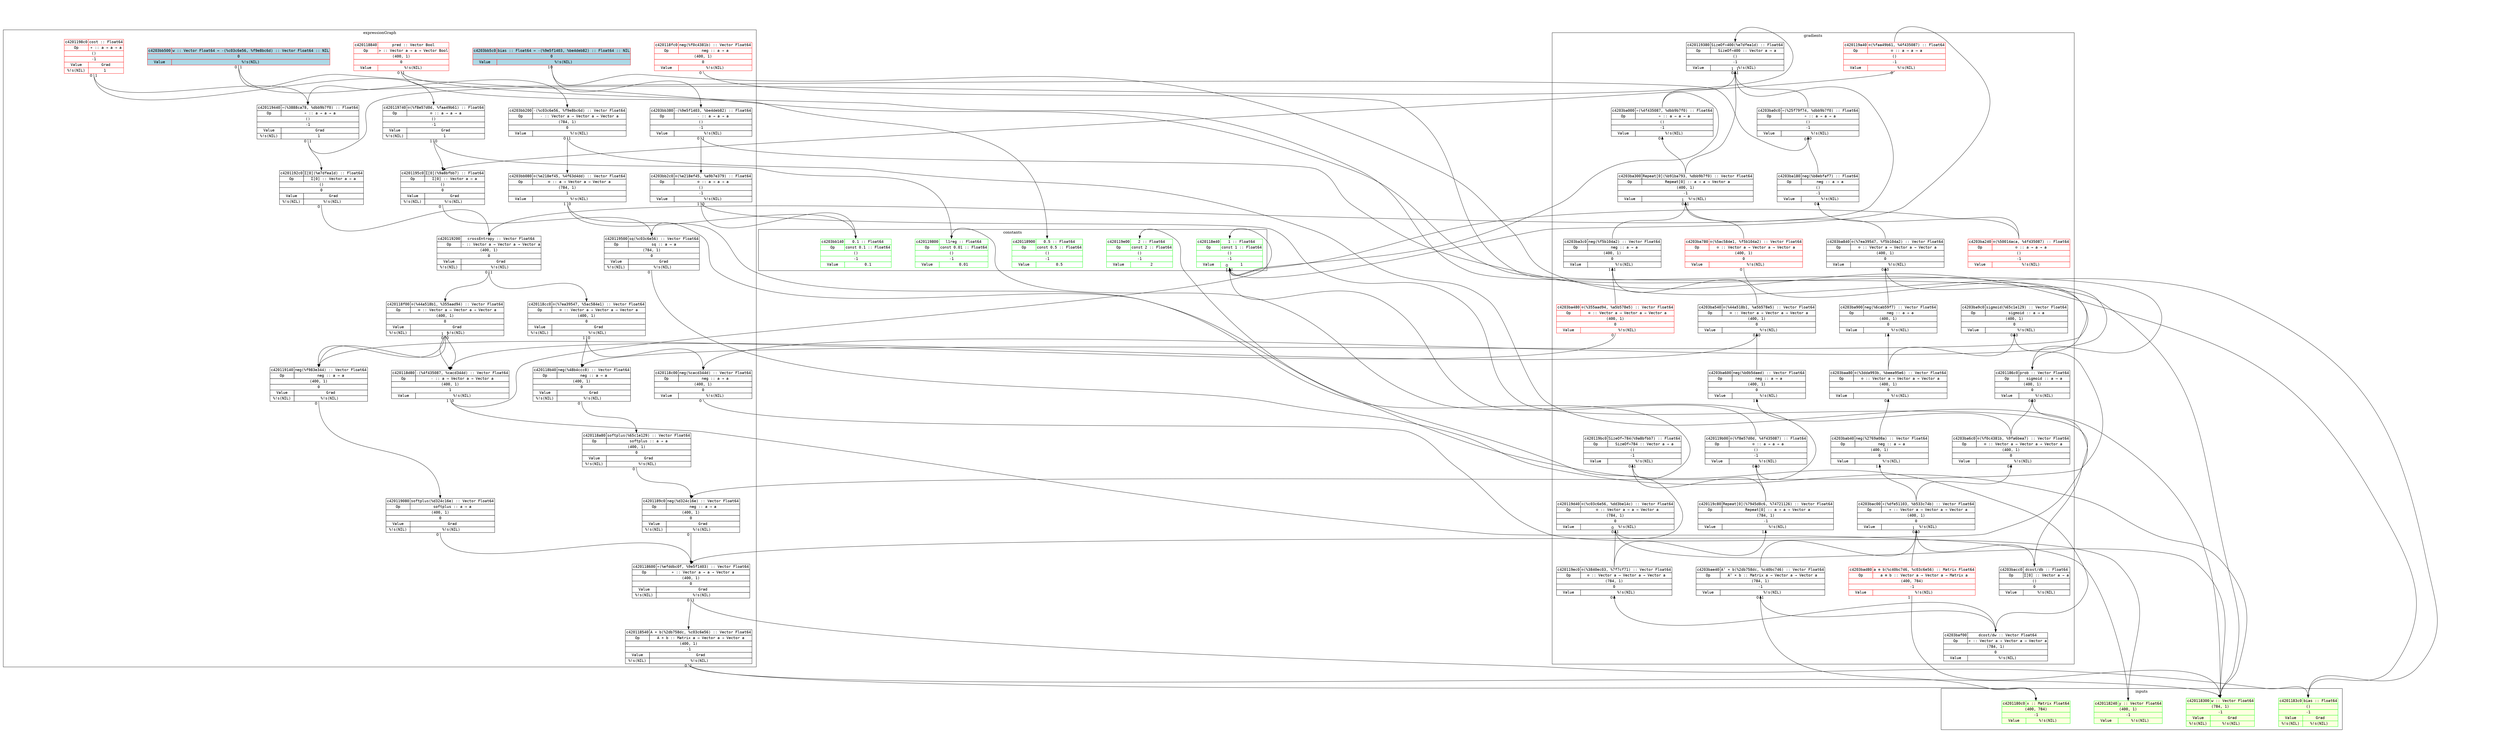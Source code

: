 digraph fullGraph {
	nodesep=1;
	rankdir=TB;
	ranksep="1.5 equally";
	Node_0xc420118540:anchor:s->Node_0xc4201180c0:anchor:n[ labelfloat=false, taillabel=" 0 " ];
	Node_0xc420118540:anchor:s->Node_0xc420118300:anchor:n[ labelfloat=false, taillabel=" 1 " ];
	Node_0xc420118600:anchor:s->Node_0xc420118540:anchor:n[ labelfloat=false, taillabel=" 0 " ];
	Node_0xc420118600:anchor:s->Node_0xc4201183c0:anchor:n[ labelfloat=false, taillabel=" 1 " ];
	Node_0xc4201186c0:anchor:s->Node_0xc420118600:anchor:n[ labelfloat=false, taillabel=" 0 " ];
	Node_0xc420118840:anchor:s->Node_0xc4201186c0:anchor:n[ labelfloat=false, taillabel=" 0 " ];
	Node_0xc420118840:anchor:s->Node_0xc420118900:anchor:n[ labelfloat=false, taillabel=" 1 " ];
	Node_0xc4201189c0:anchor:s->Node_0xc420118600:anchor:n[ labelfloat=false, taillabel=" 0 " ];
	Node_0xc420118a80:anchor:s->Node_0xc4201189c0:anchor:n[ labelfloat=false, taillabel=" 0 " ];
	Node_0xc420118b40:anchor:s->Node_0xc420118a80:anchor:n[ labelfloat=false, taillabel=" 0 " ];
	Node_0xc420118c00:anchor:s->Node_0xc420118240:anchor:n[ labelfloat=false, taillabel=" 0 " ];
	Node_0xc420118cc0:anchor:s->Node_0xc420118c00:anchor:n[ labelfloat=false, taillabel=" 0 " ];
	Node_0xc420118cc0:anchor:s->Node_0xc420118b40:anchor:n[ labelfloat=false, taillabel=" 1 " ];
	Node_0xc420118d80:anchor:s->Node_0xc420118e40:anchor:n[ labelfloat=false, taillabel=" 0 " ];
	Node_0xc420118d80:anchor:s->Node_0xc420118240:anchor:n[ labelfloat=false, taillabel=" 1 " ];
	Node_0xc420118f00:anchor:s->Node_0xc420118d80:anchor:n[ labelfloat=false, taillabel=" 0 " ];
	Node_0xc420118f00:anchor:s->Node_0xc420119140:anchor:n[ labelfloat=false, taillabel=" 1 " ];
	Node_0xc420118fc0:anchor:s->Node_0xc4201186c0:anchor:n[ labelfloat=false, taillabel=" 0 " ];
	Node_0xc420119080:anchor:s->Node_0xc420118600:anchor:n[ labelfloat=false, taillabel=" 0 " ];
	Node_0xc420119140:anchor:s->Node_0xc420119080:anchor:n[ labelfloat=false, taillabel=" 0 " ];
	Node_0xc420118f00:anchor:s->Node_0xc420118d80:anchor:n[ labelfloat=false, taillabel=" 0 " ];
	Node_0xc420118f00:anchor:s->Node_0xc420119140:anchor:n[ labelfloat=false, taillabel=" 1 " ];
	Node_0xc420119200:anchor:s->Node_0xc420118cc0:anchor:n[ labelfloat=false, taillabel=" 0 " ];
	Node_0xc420119200:anchor:s->Node_0xc420118f00:anchor:n[ labelfloat=false, taillabel=" 1 " ];
	Node_0xc4201192c0:anchor:s->Node_0xc420119200:anchor:n[ labelfloat=false, taillabel=" 0 " ];
	Node_0xc420119380:anchor:s->Node_0xc420119200:anchor:n[ labelfloat=false, taillabel=" 0 " ];
	Node_0xc420119440:anchor:s->Node_0xc4201192c0:anchor:n[ labelfloat=false, taillabel=" 0 " ];
	Node_0xc420119440:anchor:s->Node_0xc420119380:anchor:n[ labelfloat=false, taillabel=" 1 " ];
	Node_0xc420119500:anchor:s->Node_0xc420118300:anchor:n[ labelfloat=false, taillabel=" 0 " ];
	Node_0xc4201195c0:anchor:s->Node_0xc420119500:anchor:n[ labelfloat=false, taillabel=" 0 " ];
	Node_0xc420119740:anchor:s->Node_0xc420119800:anchor:n[ labelfloat=false, taillabel=" 0 " ];
	Node_0xc420119740:anchor:s->Node_0xc4201195c0:anchor:n[ labelfloat=false, taillabel=" 1 " ];
	Node_0xc4201198c0:anchor:s->Node_0xc420119440:anchor:n[ labelfloat=false, taillabel=" 0 " ];
	Node_0xc4201198c0:anchor:s->Node_0xc420119740:anchor:n[ labelfloat=false, taillabel=" 1 " ];
	Node_0xc420119a40:anchor:s->Node_0xc4201195c0:anchor:n[ labelfloat=false, taillabel=" 0 " ];
	Node_0xc420118e40:anchor:s->Node_0xc420119a40:anchor:n[ dir=back, labelfloat=false, taillabel=" 1 " ];
	Node_0xc420119b00:anchor:s->Node_0xc420119800:anchor:n[ labelfloat=false, taillabel=" 0 " ];
	Node_0xc420118e40:anchor:s->Node_0xc420119b00:anchor:n[ dir=back, labelfloat=false, taillabel=" 1 " ];
	Node_0xc420119bc0:anchor:s->Node_0xc420119500:anchor:n[ labelfloat=false, taillabel=" 0 " ];
	Node_0xc420119b00:anchor:s->Node_0xc420119c80:anchor:n[ dir=back, labelfloat=false, taillabel=" 0 " ];
	Node_0xc420119bc0:anchor:s->Node_0xc420119c80:anchor:n[ dir=back, labelfloat=false, taillabel=" 1 " ];
	Node_0xc420119d40:anchor:s->Node_0xc420118300:anchor:n[ labelfloat=false, taillabel=" 0 " ];
	Node_0xc420119d40:anchor:s->Node_0xc420119e00:anchor:n[ labelfloat=false, taillabel=" 1 " ];
	Node_0xc420119d40:anchor:s->Node_0xc420119ec0:anchor:n[ dir=back, labelfloat=false, taillabel=" 0 " ];
	Node_0xc420119c80:anchor:s->Node_0xc420119ec0:anchor:n[ dir=back, labelfloat=false, taillabel=" 1 " ];
	Node_0xc420118e40:anchor:s->Node_0xc4203ba000:anchor:n[ dir=back, labelfloat=false, taillabel=" 0 " ];
	Node_0xc420119380:anchor:s->Node_0xc4203ba000:anchor:n[ dir=back, labelfloat=false, taillabel=" 1 " ];
	Node_0xc4203ba0c0:anchor:s->Node_0xc420119440:anchor:n[ labelfloat=false, taillabel=" 0 " ];
	Node_0xc420119380:anchor:s->Node_0xc4203ba0c0:anchor:n[ dir=back, labelfloat=false, taillabel=" 1 " ];
	Node_0xc4203ba0c0:anchor:s->Node_0xc4203ba180:anchor:n[ dir=back, labelfloat=false, taillabel=" 0 " ];
	Node_0xc4203ba180:anchor:s->Node_0xc4203ba240:anchor:n[ dir=back, labelfloat=false, taillabel=" 0 " ];
	Node_0xc420118e40:anchor:s->Node_0xc4203ba240:anchor:n[ dir=back, labelfloat=false, taillabel=" 1 " ];
	Node_0xc4203ba000:anchor:s->Node_0xc4203ba300:anchor:n[ dir=back, labelfloat=false, taillabel=" 0 " ];
	Node_0xc420119380:anchor:s->Node_0xc4203ba300:anchor:n[ dir=back, labelfloat=false, taillabel=" 1 " ];
	Node_0xc4203ba300:anchor:s->Node_0xc4203ba3c0:anchor:n[ dir=back, labelfloat=false, taillabel=" 0 " ];
	Node_0xc4203ba480:anchor:s->Node_0xc420119140:anchor:n[ labelfloat=false, taillabel=" 0 " ];
	Node_0xc4203ba3c0:anchor:s->Node_0xc4203ba480:anchor:n[ dir=back, labelfloat=false, taillabel=" 1 " ];
	Node_0xc4203ba540:anchor:s->Node_0xc420118d80:anchor:n[ labelfloat=false, taillabel=" 0 " ];
	Node_0xc4203ba3c0:anchor:s->Node_0xc4203ba540:anchor:n[ dir=back, labelfloat=false, taillabel=" 1 " ];
	Node_0xc4203ba540:anchor:s->Node_0xc4203ba600:anchor:n[ dir=back, labelfloat=false, taillabel=" 0 " ];
	Node_0xc4201186c0:anchor:s->Node_0xc4203ba6c0:anchor:n[ dir=back, labelfloat=false, taillabel=" 0 " ];
	Node_0xc4203ba600:anchor:s->Node_0xc4203ba6c0:anchor:n[ dir=back, labelfloat=false, taillabel=" 1 " ];
	Node_0xc4203ba780:anchor:s->Node_0xc420118b40:anchor:n[ labelfloat=false, taillabel=" 0 " ];
	Node_0xc4203ba300:anchor:s->Node_0xc4203ba780:anchor:n[ dir=back, labelfloat=false, taillabel=" 1 " ];
	Node_0xc4203ba840:anchor:s->Node_0xc420118c00:anchor:n[ labelfloat=false, taillabel=" 0 " ];
	Node_0xc4203ba300:anchor:s->Node_0xc4203ba840:anchor:n[ dir=back, labelfloat=false, taillabel=" 1 " ];
	Node_0xc4203ba840:anchor:s->Node_0xc4203ba900:anchor:n[ dir=back, labelfloat=false, taillabel=" 0 " ];
	Node_0xc4203ba9c0:anchor:s->Node_0xc4201189c0:anchor:n[ labelfloat=false, taillabel=" 0 " ];
	Node_0xc4203ba9c0:anchor:s->Node_0xc4203baa80:anchor:n[ dir=back, labelfloat=false, taillabel=" 0 " ];
	Node_0xc4203ba900:anchor:s->Node_0xc4203baa80:anchor:n[ dir=back, labelfloat=false, taillabel=" 1 " ];
	Node_0xc4203baa80:anchor:s->Node_0xc4203bab40:anchor:n[ dir=back, labelfloat=false, taillabel=" 0 " ];
	Node_0xc4203ba6c0:anchor:s->Node_0xc4203bac00:anchor:n[ dir=back, labelfloat=false, taillabel=" 0 " ];
	Node_0xc4203bab40:anchor:s->Node_0xc4203bac00:anchor:n[ dir=back, labelfloat=false, taillabel=" 1 " ];
	Node_0xc4203bac00:anchor:s->Node_0xc4203bacc0:anchor:n[ dir=back, labelfloat=false, taillabel=" 0 " ];
	Node_0xc4203bac00:anchor:s->Node_0xc4203bad80:anchor:n[ dir=back, labelfloat=false, taillabel=" 0 " ];
	Node_0xc4203bad80:anchor:s->Node_0xc420118300:anchor:n[ labelfloat=false, taillabel=" 1 " ];
	Node_0xc4203bae40:anchor:s->Node_0xc4201180c0:anchor:n[ labelfloat=false, taillabel=" 0 " ];
	Node_0xc4203bac00:anchor:s->Node_0xc4203bae40:anchor:n[ dir=back, labelfloat=false, taillabel=" 1 " ];
	Node_0xc420119ec0:anchor:s->Node_0xc4203baf00:anchor:n[ dir=back, labelfloat=false, taillabel=" 0 " ];
	Node_0xc4203bae40:anchor:s->Node_0xc4203baf00:anchor:n[ dir=back, labelfloat=false, taillabel=" 1 " ];
	Node_0xc4203bb080:anchor:s->Node_0xc4203bb140:anchor:n[ labelfloat=false, taillabel=" 0 " ];
	Node_0xc4203bb080:anchor:s->Node_0xc4203baf00:anchor:n[ labelfloat=false, taillabel=" 1 " ];
	Node_0xc4203bb200:anchor:s->Node_0xc420118300:anchor:n[ labelfloat=false, taillabel=" 0 " ];
	Node_0xc4203bb200:anchor:s->Node_0xc4203bb080:anchor:n[ labelfloat=false, taillabel=" 1 " ];
	Node_0xc4203bb2c0:anchor:s->Node_0xc4203bb140:anchor:n[ labelfloat=false, taillabel=" 0 " ];
	Node_0xc4203bb2c0:anchor:s->Node_0xc4203bacc0:anchor:n[ labelfloat=false, taillabel=" 1 " ];
	Node_0xc4203bb380:anchor:s->Node_0xc4201183c0:anchor:n[ labelfloat=false, taillabel=" 0 " ];
	Node_0xc4203bb380:anchor:s->Node_0xc4203bb2c0:anchor:n[ labelfloat=false, taillabel=" 1 " ];
	Node_0xc4203bb500:anchor:s->Node_0xc420118300:anchor:n[ labelfloat=false, taillabel=" 0 " ];
	Node_0xc4203bb500:anchor:s->Node_0xc4203bb200:anchor:n[ labelfloat=false, taillabel=" 1 " ];
	Node_0xc4203bb5c0:anchor:s->Node_0xc4201183c0:anchor:n[ labelfloat=false, taillabel=" 0 " ];
	Node_0xc4203bb5c0:anchor:s->Node_0xc4203bb380:anchor:n[ labelfloat=false, taillabel=" 1 " ];
	outsideRoot->insideInputs[ constraint=false, style=invis, weight=999 ];
	outsideConsts->insideConsts[ constraint=false, style=invis, weight=999 ];
	outsideRoot->outsideConsts[ constraint=false, style=invis, weight=999 ];
	insideInputs->insideConsts[ constraint=false, style=invis, weight=999 ];
	outsideExprG->insideExprG[ constraint=false, style=invis, weight=999 ];
	outsideConsts->outsideExprG[ constraint=false, style=invis, weight=999 ];
	insideConsts->insideExprG[ constraint=false, style=invis, weight=999 ];
	outside_gradients->inside_gradients[ constraint=false, style=invis, weight=999 ];
	outsideExprG->outside_gradients[ constraint=false, style=invis, weight=999 ];
	insideExprG->inside_gradients[ constraint=false, style=invis, weight=999 ];
	subgraph cluster_constants {
	label=constants;
	Node_0xc420118900 [ fontname=monospace, label=<
<TABLE BORDER="0" CELLBORDER="1" CELLSPACING="0" PORT="anchor"  COLOR="#00FF00;">

<TR><TD>c420118900</TD><TD>0.5 :: Float64</TD></TR>
<TR><TD>Op</TD><TD>const 0.5 :: Float64</TD></TR>
<TR><TD COLSPAN="2">()</TD></TR>
<TR><TD COLSPAN="2">-1</TD></TR>

<TR><TD>Value</TD><TD>0.5</TD></TR>


</TABLE>
>, shape=none ];
	Node_0xc420118e40 [ fontname=monospace, label=<
<TABLE BORDER="0" CELLBORDER="1" CELLSPACING="0" PORT="anchor"  COLOR="#00FF00;">

<TR><TD>c420118e40</TD><TD>1 :: Float64</TD></TR>
<TR><TD>Op</TD><TD>const 1 :: Float64</TD></TR>
<TR><TD COLSPAN="2">()</TD></TR>
<TR><TD COLSPAN="2">-1</TD></TR>

<TR><TD>Value</TD><TD>1</TD></TR>


</TABLE>
>, shape=none ];
	Node_0xc420119800 [ fontname=monospace, label=<
<TABLE BORDER="0" CELLBORDER="1" CELLSPACING="0" PORT="anchor"  COLOR="#00FF00;">

<TR><TD>c420119800</TD><TD>l1reg :: Float64</TD></TR>
<TR><TD>Op</TD><TD>const 0.01 :: Float64</TD></TR>
<TR><TD COLSPAN="2">()</TD></TR>
<TR><TD COLSPAN="2">-1</TD></TR>

<TR><TD>Value</TD><TD>0.01</TD></TR>


</TABLE>
>, shape=none ];
	Node_0xc420119e00 [ fontname=monospace, label=<
<TABLE BORDER="0" CELLBORDER="1" CELLSPACING="0" PORT="anchor"  COLOR="#00FF00;">

<TR><TD>c420119e00</TD><TD>2 :: Float64</TD></TR>
<TR><TD>Op</TD><TD>const 2 :: Float64</TD></TR>
<TR><TD COLSPAN="2">()</TD></TR>
<TR><TD COLSPAN="2">-1</TD></TR>

<TR><TD>Value</TD><TD>2</TD></TR>


</TABLE>
>, shape=none ];
	Node_0xc4203bb140 [ fontname=monospace, label=<
<TABLE BORDER="0" CELLBORDER="1" CELLSPACING="0" PORT="anchor"  COLOR="#00FF00;">

<TR><TD>c4203bb140</TD><TD>0.1 :: Float64</TD></TR>
<TR><TD>Op</TD><TD>const 0.1 :: Float64</TD></TR>
<TR><TD COLSPAN="2">()</TD></TR>
<TR><TD COLSPAN="2">-1</TD></TR>

<TR><TD>Value</TD><TD>0.1</TD></TR>


</TABLE>
>, shape=none ];
	insideConsts [ style=invis ];

}
;
	subgraph cluster_expressionGraph {
	label=expressionGraph;
	Node_0xc420118540 [ fontname=monospace, label=<
<TABLE BORDER="0" CELLBORDER="1" CELLSPACING="0" PORT="anchor" >

<TR><TD>c420118540</TD><TD>A × b(%2db758dc, %c03c6e56) :: Vector Float64</TD></TR>
<TR><TD>Op</TD><TD>A × b :: Matrix a → Vector a → Vector a</TD></TR>
<TR><TD COLSPAN="2">(400, 1)</TD></TR>
<TR><TD COLSPAN="2">-1</TD></TR>
<TR><TD>Value</TD><TD>Grad</TD></TR>
<TR><TD>%!s(NIL)</TD><TD>%!s(NIL) </TD></TR>


</TABLE>
>, shape=none ];
	Node_0xc420118600 [ fontname=monospace, label=<
<TABLE BORDER="0" CELLBORDER="1" CELLSPACING="0" PORT="anchor" >

<TR><TD>c420118600</TD><TD>+(%efddbc0f, %9e5f1403) :: Vector Float64</TD></TR>
<TR><TD>Op</TD><TD>+ :: Vector a → a → Vector a</TD></TR>
<TR><TD COLSPAN="2">(400, 1)</TD></TR>
<TR><TD COLSPAN="2">0</TD></TR>
<TR><TD>Value</TD><TD>Grad</TD></TR>
<TR><TD>%!s(NIL)</TD><TD>%!s(NIL) </TD></TR>


</TABLE>
>, shape=none ];
	Node_0xc420118840 [ fontname=monospace, label=<
<TABLE BORDER="0" CELLBORDER="1" CELLSPACING="0" PORT="anchor"  COLOR="#FF0000;" >

<TR><TD>c420118840</TD><TD>pred :: Vector Bool</TD></TR>
<TR><TD>Op</TD><TD>&gt; :: Vector a → a → Vector Bool</TD></TR>
<TR><TD COLSPAN="2">(400, 1)</TD></TR>
<TR><TD COLSPAN="2">0</TD></TR>

<TR><TD>Value</TD><TD>%!s(NIL)</TD></TR>


</TABLE>
>, shape=none ];
	Node_0xc4201189c0 [ fontname=monospace, label=<
<TABLE BORDER="0" CELLBORDER="1" CELLSPACING="0" PORT="anchor" >

<TR><TD>c4201189c0</TD><TD>neg(%d324c16e) :: Vector Float64</TD></TR>
<TR><TD>Op</TD><TD>neg :: a → a</TD></TR>
<TR><TD COLSPAN="2">(400, 1)</TD></TR>
<TR><TD COLSPAN="2">0</TD></TR>
<TR><TD>Value</TD><TD>Grad</TD></TR>
<TR><TD>%!s(NIL)</TD><TD>%!s(NIL) </TD></TR>


</TABLE>
>, shape=none ];
	Node_0xc420118a80 [ fontname=monospace, label=<
<TABLE BORDER="0" CELLBORDER="1" CELLSPACING="0" PORT="anchor" >

<TR><TD>c420118a80</TD><TD>softplus(%65c1e129) :: Vector Float64</TD></TR>
<TR><TD>Op</TD><TD>softplus :: a → a</TD></TR>
<TR><TD COLSPAN="2">(400, 1)</TD></TR>
<TR><TD COLSPAN="2">0</TD></TR>
<TR><TD>Value</TD><TD>Grad</TD></TR>
<TR><TD>%!s(NIL)</TD><TD>%!s(NIL) </TD></TR>


</TABLE>
>, shape=none ];
	Node_0xc420118b40 [ fontname=monospace, label=<
<TABLE BORDER="0" CELLBORDER="1" CELLSPACING="0" PORT="anchor" >

<TR><TD>c420118b40</TD><TD>neg(%48b4ccc8) :: Vector Float64</TD></TR>
<TR><TD>Op</TD><TD>neg :: a → a</TD></TR>
<TR><TD COLSPAN="2">(400, 1)</TD></TR>
<TR><TD COLSPAN="2">0</TD></TR>
<TR><TD>Value</TD><TD>Grad</TD></TR>
<TR><TD>%!s(NIL)</TD><TD>%!s(NIL) </TD></TR>


</TABLE>
>, shape=none ];
	Node_0xc420118c00 [ fontname=monospace, label=<
<TABLE BORDER="0" CELLBORDER="1" CELLSPACING="0" PORT="anchor" >

<TR><TD>c420118c00</TD><TD>neg(%cacd344d) :: Vector Float64</TD></TR>
<TR><TD>Op</TD><TD>neg :: a → a</TD></TR>
<TR><TD COLSPAN="2">(400, 1)</TD></TR>
<TR><TD COLSPAN="2">0</TD></TR>

<TR><TD>Value</TD><TD>%!s(NIL)</TD></TR>


</TABLE>
>, shape=none ];
	Node_0xc420118cc0 [ fontname=monospace, label=<
<TABLE BORDER="0" CELLBORDER="1" CELLSPACING="0" PORT="anchor" >

<TR><TD>c420118cc0</TD><TD>⊙(%7ea39547, %5ac584e1) :: Vector Float64</TD></TR>
<TR><TD>Op</TD><TD>⊙ :: Vector a → Vector a → Vector a</TD></TR>
<TR><TD COLSPAN="2">(400, 1)</TD></TR>
<TR><TD COLSPAN="2">0</TD></TR>
<TR><TD>Value</TD><TD>Grad</TD></TR>
<TR><TD>%!s(NIL)</TD><TD>%!s(NIL) </TD></TR>


</TABLE>
>, shape=none ];
	Node_0xc420118d80 [ fontname=monospace, label=<
<TABLE BORDER="0" CELLBORDER="1" CELLSPACING="0" PORT="anchor" >

<TR><TD>c420118d80</TD><TD>-(%4f435087, %cacd344d) :: Vector Float64</TD></TR>
<TR><TD>Op</TD><TD>- :: a → Vector a → Vector a</TD></TR>
<TR><TD COLSPAN="2">(400, 1)</TD></TR>
<TR><TD COLSPAN="2">1</TD></TR>

<TR><TD>Value</TD><TD>%!s(NIL)</TD></TR>


</TABLE>
>, shape=none ];
	Node_0xc420118f00 [ fontname=monospace, label=<
<TABLE BORDER="0" CELLBORDER="1" CELLSPACING="0" PORT="anchor" >

<TR><TD>c420118f00</TD><TD>⊙(%44a518b1, %355aad94) :: Vector Float64</TD></TR>
<TR><TD>Op</TD><TD>⊙ :: Vector a → Vector a → Vector a</TD></TR>
<TR><TD COLSPAN="2">(400, 1)</TD></TR>
<TR><TD COLSPAN="2">0</TD></TR>
<TR><TD>Value</TD><TD>Grad</TD></TR>
<TR><TD>%!s(NIL)</TD><TD>%!s(NIL) </TD></TR>


</TABLE>
>, shape=none ];
	Node_0xc420118fc0 [ fontname=monospace, label=<
<TABLE BORDER="0" CELLBORDER="1" CELLSPACING="0" PORT="anchor"  COLOR="#FF0000;" >

<TR><TD>c420118fc0</TD><TD>neg(%f0c4381b) :: Vector Float64</TD></TR>
<TR><TD>Op</TD><TD>neg :: a → a</TD></TR>
<TR><TD COLSPAN="2">(400, 1)</TD></TR>
<TR><TD COLSPAN="2">0</TD></TR>

<TR><TD>Value</TD><TD>%!s(NIL)</TD></TR>


</TABLE>
>, shape=none ];
	Node_0xc420119080 [ fontname=monospace, label=<
<TABLE BORDER="0" CELLBORDER="1" CELLSPACING="0" PORT="anchor" >

<TR><TD>c420119080</TD><TD>softplus(%d324c16e) :: Vector Float64</TD></TR>
<TR><TD>Op</TD><TD>softplus :: a → a</TD></TR>
<TR><TD COLSPAN="2">(400, 1)</TD></TR>
<TR><TD COLSPAN="2">0</TD></TR>
<TR><TD>Value</TD><TD>Grad</TD></TR>
<TR><TD>%!s(NIL)</TD><TD>%!s(NIL) </TD></TR>


</TABLE>
>, shape=none ];
	Node_0xc420119140 [ fontname=monospace, label=<
<TABLE BORDER="0" CELLBORDER="1" CELLSPACING="0" PORT="anchor" >

<TR><TD>c420119140</TD><TD>neg(%f983e344) :: Vector Float64</TD></TR>
<TR><TD>Op</TD><TD>neg :: a → a</TD></TR>
<TR><TD COLSPAN="2">(400, 1)</TD></TR>
<TR><TD COLSPAN="2">0</TD></TR>
<TR><TD>Value</TD><TD>Grad</TD></TR>
<TR><TD>%!s(NIL)</TD><TD>%!s(NIL) </TD></TR>


</TABLE>
>, shape=none ];
	Node_0xc420119200 [ fontname=monospace, label=<
<TABLE BORDER="0" CELLBORDER="1" CELLSPACING="0" PORT="anchor" >

<TR><TD>c420119200</TD><TD>crossEntropy :: Vector Float64</TD></TR>
<TR><TD>Op</TD><TD>- :: Vector a → Vector a → Vector a</TD></TR>
<TR><TD COLSPAN="2">(400, 1)</TD></TR>
<TR><TD COLSPAN="2">0</TD></TR>
<TR><TD>Value</TD><TD>Grad</TD></TR>
<TR><TD>%!s(NIL)</TD><TD>%!s(NIL) </TD></TR>


</TABLE>
>, shape=none ];
	Node_0xc4201192c0 [ fontname=monospace, label=<
<TABLE BORDER="0" CELLBORDER="1" CELLSPACING="0" PORT="anchor" >

<TR><TD>c4201192c0</TD><TD>Σ[0](%e7dfea1d) :: Float64</TD></TR>
<TR><TD>Op</TD><TD>Σ[0] :: Vector a → a</TD></TR>
<TR><TD COLSPAN="2">()</TD></TR>
<TR><TD COLSPAN="2">0</TD></TR>
<TR><TD>Value</TD><TD>Grad</TD></TR>
<TR><TD>%!s(NIL)</TD><TD>%!s(NIL) </TD></TR>


</TABLE>
>, shape=none ];
	Node_0xc420119440 [ fontname=monospace, label=<
<TABLE BORDER="0" CELLBORDER="1" CELLSPACING="0" PORT="anchor" >

<TR><TD>c420119440</TD><TD>÷(%3888ca78, %dbb9b7f0) :: Float64</TD></TR>
<TR><TD>Op</TD><TD>÷ :: a → a → a</TD></TR>
<TR><TD COLSPAN="2">()</TD></TR>
<TR><TD COLSPAN="2">-1</TD></TR>
<TR><TD>Value</TD><TD>Grad</TD></TR>
<TR><TD>%!s(NIL)</TD><TD>1 </TD></TR>


</TABLE>
>, shape=none ];
	Node_0xc420119500 [ fontname=monospace, label=<
<TABLE BORDER="0" CELLBORDER="1" CELLSPACING="0" PORT="anchor" >

<TR><TD>c420119500</TD><TD>sq(%c03c6e56) :: Vector Float64</TD></TR>
<TR><TD>Op</TD><TD>sq :: a → a</TD></TR>
<TR><TD COLSPAN="2">(784, 1)</TD></TR>
<TR><TD COLSPAN="2">0</TD></TR>
<TR><TD>Value</TD><TD>Grad</TD></TR>
<TR><TD>%!s(NIL)</TD><TD>%!s(NIL) </TD></TR>


</TABLE>
>, shape=none ];
	Node_0xc4201195c0 [ fontname=monospace, label=<
<TABLE BORDER="0" CELLBORDER="1" CELLSPACING="0" PORT="anchor" >

<TR><TD>c4201195c0</TD><TD>Σ[0](%9a8bfbb7) :: Float64</TD></TR>
<TR><TD>Op</TD><TD>Σ[0] :: Vector a → a</TD></TR>
<TR><TD COLSPAN="2">()</TD></TR>
<TR><TD COLSPAN="2">0</TD></TR>
<TR><TD>Value</TD><TD>Grad</TD></TR>
<TR><TD>%!s(NIL)</TD><TD>%!s(NIL) </TD></TR>


</TABLE>
>, shape=none ];
	Node_0xc420119740 [ fontname=monospace, label=<
<TABLE BORDER="0" CELLBORDER="1" CELLSPACING="0" PORT="anchor" >

<TR><TD>c420119740</TD><TD>⊙(%f8e57d0d, %faa49b61) :: Float64</TD></TR>
<TR><TD>Op</TD><TD>⊙ :: a → a → a</TD></TR>
<TR><TD COLSPAN="2">()</TD></TR>
<TR><TD COLSPAN="2">-1</TD></TR>
<TR><TD>Value</TD><TD>Grad</TD></TR>
<TR><TD>%!s(NIL)</TD><TD>1 </TD></TR>


</TABLE>
>, shape=none ];
	Node_0xc4201198c0 [ fontname=monospace, label=<
<TABLE BORDER="0" CELLBORDER="1" CELLSPACING="0" PORT="anchor"  COLOR="#FF0000;" >

<TR><TD>c4201198c0</TD><TD>cost :: Float64</TD></TR>
<TR><TD>Op</TD><TD>+ :: a → a → a</TD></TR>
<TR><TD COLSPAN="2">()</TD></TR>
<TR><TD COLSPAN="2">-1</TD></TR>
<TR><TD>Value</TD><TD>Grad</TD></TR>
<TR><TD>%!s(NIL)</TD><TD>1 </TD></TR>


</TABLE>
>, shape=none ];
	Node_0xc4203bb080 [ fontname=monospace, label=<
<TABLE BORDER="0" CELLBORDER="1" CELLSPACING="0" PORT="anchor" >

<TR><TD>c4203bb080</TD><TD>⊙(%e218ef45, %4f63d4dd) :: Vector Float64</TD></TR>
<TR><TD>Op</TD><TD>⊙ :: a → Vector a → Vector a</TD></TR>
<TR><TD COLSPAN="2">(784, 1)</TD></TR>
<TR><TD COLSPAN="2">1</TD></TR>

<TR><TD>Value</TD><TD>%!s(NIL)</TD></TR>


</TABLE>
>, shape=none ];
	Node_0xc4203bb200 [ fontname=monospace, label=<
<TABLE BORDER="0" CELLBORDER="1" CELLSPACING="0" PORT="anchor" >

<TR><TD>c4203bb200</TD><TD>-(%c03c6e56, %f9e8bc6d) :: Vector Float64</TD></TR>
<TR><TD>Op</TD><TD>- :: Vector a → Vector a → Vector a</TD></TR>
<TR><TD COLSPAN="2">(784, 1)</TD></TR>
<TR><TD COLSPAN="2">0</TD></TR>

<TR><TD>Value</TD><TD>%!s(NIL)</TD></TR>


</TABLE>
>, shape=none ];
	Node_0xc4203bb2c0 [ fontname=monospace, label=<
<TABLE BORDER="0" CELLBORDER="1" CELLSPACING="0" PORT="anchor" >

<TR><TD>c4203bb2c0</TD><TD>⊙(%e218ef45, %a9b7e379) :: Float64</TD></TR>
<TR><TD>Op</TD><TD>⊙ :: a → a → a</TD></TR>
<TR><TD COLSPAN="2">()</TD></TR>
<TR><TD COLSPAN="2">-1</TD></TR>

<TR><TD>Value</TD><TD>%!s(NIL)</TD></TR>


</TABLE>
>, shape=none ];
	Node_0xc4203bb380 [ fontname=monospace, label=<
<TABLE BORDER="0" CELLBORDER="1" CELLSPACING="0" PORT="anchor" >

<TR><TD>c4203bb380</TD><TD>-(%9e5f1403, %be4deb82) :: Float64</TD></TR>
<TR><TD>Op</TD><TD>- :: a → a → a</TD></TR>
<TR><TD COLSPAN="2">()</TD></TR>
<TR><TD COLSPAN="2">-1</TD></TR>

<TR><TD>Value</TD><TD>%!s(NIL)</TD></TR>


</TABLE>
>, shape=none ];
	Node_0xc4203bb500 [ fontname=monospace, label=<
<TABLE BORDER="0" CELLBORDER="1" CELLSPACING="0" PORT="anchor"  COLOR="#FF0000;"  BGCOLOR="lightblue">

<TR><TD>c4203bb500</TD><TD>w :: Vector Float64 = -(%c03c6e56, %f9e8bc6d) :: Vector Float64 :: NIL</TD></TR>


<TR><TD COLSPAN="2">0</TD></TR>

<TR><TD>Value</TD><TD>%!s(NIL)</TD></TR>


</TABLE>
>, shape=none ];
	Node_0xc4203bb5c0 [ fontname=monospace, label=<
<TABLE BORDER="0" CELLBORDER="1" CELLSPACING="0" PORT="anchor"  COLOR="#FF0000;"  BGCOLOR="lightblue">

<TR><TD>c4203bb5c0</TD><TD>bias :: Float64 = -(%9e5f1403, %be4deb82) :: Float64 :: NIL</TD></TR>


<TR><TD COLSPAN="2">0</TD></TR>

<TR><TD>Value</TD><TD>%!s(NIL)</TD></TR>


</TABLE>
>, shape=none ];
	insideExprG [ style=invis ];

}
;
	subgraph cluster_gradients {
	label=gradients;
	Node_0xc4201186c0 [ fontname=monospace, label=<
<TABLE BORDER="0" CELLBORDER="1" CELLSPACING="0" PORT="anchor" >

<TR><TD>c4201186c0</TD><TD>prob :: Vector Float64</TD></TR>
<TR><TD>Op</TD><TD>sigmoid :: a → a</TD></TR>
<TR><TD COLSPAN="2">(400, 1)</TD></TR>
<TR><TD COLSPAN="2">0</TD></TR>

<TR><TD>Value</TD><TD>%!s(NIL)</TD></TR>


</TABLE>
>, shape=none ];
	Node_0xc420119380 [ fontname=monospace, label=<
<TABLE BORDER="0" CELLBORDER="1" CELLSPACING="0" PORT="anchor" >

<TR><TD>c420119380</TD><TD>SizeOf=400(%e7dfea1d) :: Float64</TD></TR>
<TR><TD>Op</TD><TD>SizeOf=400 :: Vector a → a</TD></TR>
<TR><TD COLSPAN="2">()</TD></TR>
<TR><TD COLSPAN="2">-1</TD></TR>

<TR><TD>Value</TD><TD>%!s(NIL)</TD></TR>


</TABLE>
>, shape=none ];
	Node_0xc420119a40 [ fontname=monospace, label=<
<TABLE BORDER="0" CELLBORDER="1" CELLSPACING="0" PORT="anchor"  COLOR="#FF0000;" >

<TR><TD>c420119a40</TD><TD>⊙(%faa49b61, %4f435087) :: Float64</TD></TR>
<TR><TD>Op</TD><TD>⊙ :: a → a → a</TD></TR>
<TR><TD COLSPAN="2">()</TD></TR>
<TR><TD COLSPAN="2">-1</TD></TR>

<TR><TD>Value</TD><TD>%!s(NIL)</TD></TR>


</TABLE>
>, shape=none ];
	Node_0xc420119b00 [ fontname=monospace, label=<
<TABLE BORDER="0" CELLBORDER="1" CELLSPACING="0" PORT="anchor" >

<TR><TD>c420119b00</TD><TD>⊙(%f8e57d0d, %4f435087) :: Float64</TD></TR>
<TR><TD>Op</TD><TD>⊙ :: a → a → a</TD></TR>
<TR><TD COLSPAN="2">()</TD></TR>
<TR><TD COLSPAN="2">-1</TD></TR>

<TR><TD>Value</TD><TD>%!s(NIL)</TD></TR>


</TABLE>
>, shape=none ];
	Node_0xc420119bc0 [ fontname=monospace, label=<
<TABLE BORDER="0" CELLBORDER="1" CELLSPACING="0" PORT="anchor" >

<TR><TD>c420119bc0</TD><TD>SizeOf=784(%9a8bfbb7) :: Float64</TD></TR>
<TR><TD>Op</TD><TD>SizeOf=784 :: Vector a → a</TD></TR>
<TR><TD COLSPAN="2">()</TD></TR>
<TR><TD COLSPAN="2">-1</TD></TR>

<TR><TD>Value</TD><TD>%!s(NIL)</TD></TR>


</TABLE>
>, shape=none ];
	Node_0xc420119c80 [ fontname=monospace, label=<
<TABLE BORDER="0" CELLBORDER="1" CELLSPACING="0" PORT="anchor" >

<TR><TD>c420119c80</TD><TD>Repeat[0](%7945d8c6, %74721126) :: Vector Float64</TD></TR>
<TR><TD>Op</TD><TD>Repeat[0] :: a → a → Vector a</TD></TR>
<TR><TD COLSPAN="2">(784, 1)</TD></TR>
<TR><TD COLSPAN="2">-1</TD></TR>

<TR><TD>Value</TD><TD>%!s(NIL)</TD></TR>


</TABLE>
>, shape=none ];
	Node_0xc420119d40 [ fontname=monospace, label=<
<TABLE BORDER="0" CELLBORDER="1" CELLSPACING="0" PORT="anchor" >

<TR><TD>c420119d40</TD><TD>⊙(%c03c6e56, %dd3be14c) :: Vector Float64</TD></TR>
<TR><TD>Op</TD><TD>⊙ :: Vector a → a → Vector a</TD></TR>
<TR><TD COLSPAN="2">(784, 1)</TD></TR>
<TR><TD COLSPAN="2">0</TD></TR>

<TR><TD>Value</TD><TD>%!s(NIL)</TD></TR>


</TABLE>
>, shape=none ];
	Node_0xc420119ec0 [ fontname=monospace, label=<
<TABLE BORDER="0" CELLBORDER="1" CELLSPACING="0" PORT="anchor" >

<TR><TD>c420119ec0</TD><TD>⊙(%3840ec03, %7f7cf71) :: Vector Float64</TD></TR>
<TR><TD>Op</TD><TD>⊙ :: Vector a → Vector a → Vector a</TD></TR>
<TR><TD COLSPAN="2">(784, 1)</TD></TR>
<TR><TD COLSPAN="2">0</TD></TR>

<TR><TD>Value</TD><TD>%!s(NIL)</TD></TR>


</TABLE>
>, shape=none ];
	Node_0xc4203ba000 [ fontname=monospace, label=<
<TABLE BORDER="0" CELLBORDER="1" CELLSPACING="0" PORT="anchor" >

<TR><TD>c4203ba000</TD><TD>÷(%4f435087, %dbb9b7f0) :: Float64</TD></TR>
<TR><TD>Op</TD><TD>÷ :: a → a → a</TD></TR>
<TR><TD COLSPAN="2">()</TD></TR>
<TR><TD COLSPAN="2">-1</TD></TR>

<TR><TD>Value</TD><TD>%!s(NIL)</TD></TR>


</TABLE>
>, shape=none ];
	Node_0xc4203ba0c0 [ fontname=monospace, label=<
<TABLE BORDER="0" CELLBORDER="1" CELLSPACING="0" PORT="anchor" >

<TR><TD>c4203ba0c0</TD><TD>÷(%25f79f74, %dbb9b7f0) :: Float64</TD></TR>
<TR><TD>Op</TD><TD>÷ :: a → a → a</TD></TR>
<TR><TD COLSPAN="2">()</TD></TR>
<TR><TD COLSPAN="2">-1</TD></TR>

<TR><TD>Value</TD><TD>%!s(NIL)</TD></TR>


</TABLE>
>, shape=none ];
	Node_0xc4203ba180 [ fontname=monospace, label=<
<TABLE BORDER="0" CELLBORDER="1" CELLSPACING="0" PORT="anchor" >

<TR><TD>c4203ba180</TD><TD>neg(%b8ebfaf7) :: Float64</TD></TR>
<TR><TD>Op</TD><TD>neg :: a → a</TD></TR>
<TR><TD COLSPAN="2">()</TD></TR>
<TR><TD COLSPAN="2">-1</TD></TR>

<TR><TD>Value</TD><TD>%!s(NIL)</TD></TR>


</TABLE>
>, shape=none ];
	Node_0xc4203ba240 [ fontname=monospace, label=<
<TABLE BORDER="0" CELLBORDER="1" CELLSPACING="0" PORT="anchor"  COLOR="#FF0000;" >

<TR><TD>c4203ba240</TD><TD>⊙(%50014aca, %4f435087) :: Float64</TD></TR>
<TR><TD>Op</TD><TD>⊙ :: a → a → a</TD></TR>
<TR><TD COLSPAN="2">()</TD></TR>
<TR><TD COLSPAN="2">-1</TD></TR>

<TR><TD>Value</TD><TD>%!s(NIL)</TD></TR>


</TABLE>
>, shape=none ];
	Node_0xc4203ba300 [ fontname=monospace, label=<
<TABLE BORDER="0" CELLBORDER="1" CELLSPACING="0" PORT="anchor" >

<TR><TD>c4203ba300</TD><TD>Repeat[0](%b91ba793, %dbb9b7f0) :: Vector Float64</TD></TR>
<TR><TD>Op</TD><TD>Repeat[0] :: a → a → Vector a</TD></TR>
<TR><TD COLSPAN="2">(400, 1)</TD></TR>
<TR><TD COLSPAN="2">-1</TD></TR>

<TR><TD>Value</TD><TD>%!s(NIL)</TD></TR>


</TABLE>
>, shape=none ];
	Node_0xc4203ba3c0 [ fontname=monospace, label=<
<TABLE BORDER="0" CELLBORDER="1" CELLSPACING="0" PORT="anchor" >

<TR><TD>c4203ba3c0</TD><TD>neg(%f5b104a2) :: Vector Float64</TD></TR>
<TR><TD>Op</TD><TD>neg :: a → a</TD></TR>
<TR><TD COLSPAN="2">(400, 1)</TD></TR>
<TR><TD COLSPAN="2">0</TD></TR>

<TR><TD>Value</TD><TD>%!s(NIL)</TD></TR>


</TABLE>
>, shape=none ];
	Node_0xc4203ba480 [ fontname=monospace, label=<
<TABLE BORDER="0" CELLBORDER="1" CELLSPACING="0" PORT="anchor"  COLOR="#FF0000;" >

<TR><TD>c4203ba480</TD><TD>⊙(%355aad94, %a5b578e5) :: Vector Float64</TD></TR>
<TR><TD>Op</TD><TD>⊙ :: Vector a → Vector a → Vector a</TD></TR>
<TR><TD COLSPAN="2">(400, 1)</TD></TR>
<TR><TD COLSPAN="2">0</TD></TR>

<TR><TD>Value</TD><TD>%!s(NIL)</TD></TR>


</TABLE>
>, shape=none ];
	Node_0xc4203ba540 [ fontname=monospace, label=<
<TABLE BORDER="0" CELLBORDER="1" CELLSPACING="0" PORT="anchor" >

<TR><TD>c4203ba540</TD><TD>⊙(%44a518b1, %a5b578e5) :: Vector Float64</TD></TR>
<TR><TD>Op</TD><TD>⊙ :: Vector a → Vector a → Vector a</TD></TR>
<TR><TD COLSPAN="2">(400, 1)</TD></TR>
<TR><TD COLSPAN="2">0</TD></TR>

<TR><TD>Value</TD><TD>%!s(NIL)</TD></TR>


</TABLE>
>, shape=none ];
	Node_0xc4203ba600 [ fontname=monospace, label=<
<TABLE BORDER="0" CELLBORDER="1" CELLSPACING="0" PORT="anchor" >

<TR><TD>c4203ba600</TD><TD>neg(%b0b5daed) :: Vector Float64</TD></TR>
<TR><TD>Op</TD><TD>neg :: a → a</TD></TR>
<TR><TD COLSPAN="2">(400, 1)</TD></TR>
<TR><TD COLSPAN="2">0</TD></TR>

<TR><TD>Value</TD><TD>%!s(NIL)</TD></TR>


</TABLE>
>, shape=none ];
	Node_0xc4203ba6c0 [ fontname=monospace, label=<
<TABLE BORDER="0" CELLBORDER="1" CELLSPACING="0" PORT="anchor" >

<TR><TD>c4203ba6c0</TD><TD>⊙(%f0c4381b, %9fa6bea7) :: Vector Float64</TD></TR>
<TR><TD>Op</TD><TD>⊙ :: Vector a → Vector a → Vector a</TD></TR>
<TR><TD COLSPAN="2">(400, 1)</TD></TR>
<TR><TD COLSPAN="2">0</TD></TR>

<TR><TD>Value</TD><TD>%!s(NIL)</TD></TR>


</TABLE>
>, shape=none ];
	Node_0xc4203ba780 [ fontname=monospace, label=<
<TABLE BORDER="0" CELLBORDER="1" CELLSPACING="0" PORT="anchor"  COLOR="#FF0000;" >

<TR><TD>c4203ba780</TD><TD>⊙(%5ac584e1, %f5b104a2) :: Vector Float64</TD></TR>
<TR><TD>Op</TD><TD>⊙ :: Vector a → Vector a → Vector a</TD></TR>
<TR><TD COLSPAN="2">(400, 1)</TD></TR>
<TR><TD COLSPAN="2">0</TD></TR>

<TR><TD>Value</TD><TD>%!s(NIL)</TD></TR>


</TABLE>
>, shape=none ];
	Node_0xc4203ba840 [ fontname=monospace, label=<
<TABLE BORDER="0" CELLBORDER="1" CELLSPACING="0" PORT="anchor" >

<TR><TD>c4203ba840</TD><TD>⊙(%7ea39547, %f5b104a2) :: Vector Float64</TD></TR>
<TR><TD>Op</TD><TD>⊙ :: Vector a → Vector a → Vector a</TD></TR>
<TR><TD COLSPAN="2">(400, 1)</TD></TR>
<TR><TD COLSPAN="2">0</TD></TR>

<TR><TD>Value</TD><TD>%!s(NIL)</TD></TR>


</TABLE>
>, shape=none ];
	Node_0xc4203ba900 [ fontname=monospace, label=<
<TABLE BORDER="0" CELLBORDER="1" CELLSPACING="0" PORT="anchor" >

<TR><TD>c4203ba900</TD><TD>neg(%6cab59f7) :: Vector Float64</TD></TR>
<TR><TD>Op</TD><TD>neg :: a → a</TD></TR>
<TR><TD COLSPAN="2">(400, 1)</TD></TR>
<TR><TD COLSPAN="2">0</TD></TR>

<TR><TD>Value</TD><TD>%!s(NIL)</TD></TR>


</TABLE>
>, shape=none ];
	Node_0xc4203ba9c0 [ fontname=monospace, label=<
<TABLE BORDER="0" CELLBORDER="1" CELLSPACING="0" PORT="anchor" >

<TR><TD>c4203ba9c0</TD><TD>sigmoid(%65c1e129) :: Vector Float64</TD></TR>
<TR><TD>Op</TD><TD>sigmoid :: a → a</TD></TR>
<TR><TD COLSPAN="2">(400, 1)</TD></TR>
<TR><TD COLSPAN="2">0</TD></TR>

<TR><TD>Value</TD><TD>%!s(NIL)</TD></TR>


</TABLE>
>, shape=none ];
	Node_0xc4203baa80 [ fontname=monospace, label=<
<TABLE BORDER="0" CELLBORDER="1" CELLSPACING="0" PORT="anchor" >

<TR><TD>c4203baa80</TD><TD>⊙(%3dda993b, %beea95e6) :: Vector Float64</TD></TR>
<TR><TD>Op</TD><TD>⊙ :: Vector a → Vector a → Vector a</TD></TR>
<TR><TD COLSPAN="2">(400, 1)</TD></TR>
<TR><TD COLSPAN="2">0</TD></TR>

<TR><TD>Value</TD><TD>%!s(NIL)</TD></TR>


</TABLE>
>, shape=none ];
	Node_0xc4203bab40 [ fontname=monospace, label=<
<TABLE BORDER="0" CELLBORDER="1" CELLSPACING="0" PORT="anchor" >

<TR><TD>c4203bab40</TD><TD>neg(%2769a08a) :: Vector Float64</TD></TR>
<TR><TD>Op</TD><TD>neg :: a → a</TD></TR>
<TR><TD COLSPAN="2">(400, 1)</TD></TR>
<TR><TD COLSPAN="2">0</TD></TR>

<TR><TD>Value</TD><TD>%!s(NIL)</TD></TR>


</TABLE>
>, shape=none ];
	Node_0xc4203bac00 [ fontname=monospace, label=<
<TABLE BORDER="0" CELLBORDER="1" CELLSPACING="0" PORT="anchor" >

<TR><TD>c4203bac00</TD><TD>+(%dfe51103, %b533c74b) :: Vector Float64</TD></TR>
<TR><TD>Op</TD><TD>+ :: Vector a → Vector a → Vector a</TD></TR>
<TR><TD COLSPAN="2">(400, 1)</TD></TR>
<TR><TD COLSPAN="2">0</TD></TR>

<TR><TD>Value</TD><TD>%!s(NIL)</TD></TR>


</TABLE>
>, shape=none ];
	Node_0xc4203bacc0 [ fontname=monospace, label=<
<TABLE BORDER="0" CELLBORDER="1" CELLSPACING="0" PORT="anchor" >

<TR><TD>c4203bacc0</TD><TD>dcost/db :: Float64</TD></TR>
<TR><TD>Op</TD><TD>Σ[0] :: Vector a → a</TD></TR>
<TR><TD COLSPAN="2">()</TD></TR>
<TR><TD COLSPAN="2">0</TD></TR>

<TR><TD>Value</TD><TD>%!s(NIL)</TD></TR>


</TABLE>
>, shape=none ];
	Node_0xc4203bad80 [ fontname=monospace, label=<
<TABLE BORDER="0" CELLBORDER="1" CELLSPACING="0" PORT="anchor"  COLOR="#FF0000;" >

<TR><TD>c4203bad80</TD><TD>a ⊗ b(%c40bc746, %c03c6e56) :: Matrix Float64</TD></TR>
<TR><TD>Op</TD><TD>a ⊗ b :: Vector a → Vector a → Matrix a</TD></TR>
<TR><TD COLSPAN="2">(400, 784)</TD></TR>
<TR><TD COLSPAN="2">-1</TD></TR>

<TR><TD>Value</TD><TD>%!s(NIL)</TD></TR>


</TABLE>
>, shape=none ];
	Node_0xc4203bae40 [ fontname=monospace, label=<
<TABLE BORDER="0" CELLBORDER="1" CELLSPACING="0" PORT="anchor" >

<TR><TD>c4203bae40</TD><TD>Aᵀ × b(%2db758dc, %c40bc746) :: Vector Float64</TD></TR>
<TR><TD>Op</TD><TD>Aᵀ × b :: Matrix a → Vector a → Vector a</TD></TR>
<TR><TD COLSPAN="2">(784, 1)</TD></TR>
<TR><TD COLSPAN="2">-1</TD></TR>

<TR><TD>Value</TD><TD>%!s(NIL)</TD></TR>


</TABLE>
>, shape=none ];
	Node_0xc4203baf00 [ fontname=monospace, label=<
<TABLE BORDER="0" CELLBORDER="1" CELLSPACING="0" PORT="anchor" >

<TR><TD>c4203baf00</TD><TD>dcost/dw :: Vector Float64</TD></TR>
<TR><TD>Op</TD><TD>+ :: Vector a → Vector a → Vector a</TD></TR>
<TR><TD COLSPAN="2">(784, 1)</TD></TR>
<TR><TD COLSPAN="2">0</TD></TR>

<TR><TD>Value</TD><TD>%!s(NIL)</TD></TR>


</TABLE>
>, shape=none ];
	inside_gradients [ style=invis ];

}
;
	subgraph cluster_inputs {
	label=inputs;
	Node_0xc4201180c0 [ fontname=monospace, label=<
<TABLE BORDER="0" CELLBORDER="1" CELLSPACING="0" PORT="anchor"  COLOR="#00FF00;" BGCOLOR="lightyellow">

<TR><TD>c4201180c0</TD><TD>x :: Matrix Float64</TD></TR>

<TR><TD COLSPAN="2">(400, 784)</TD></TR>
<TR><TD COLSPAN="2">-1</TD></TR>

<TR><TD>Value</TD><TD>%!s(NIL)</TD></TR>


</TABLE>
>, shape=none ];
	Node_0xc420118240 [ fontname=monospace, label=<
<TABLE BORDER="0" CELLBORDER="1" CELLSPACING="0" PORT="anchor"  COLOR="#00FF00;" BGCOLOR="lightyellow">

<TR><TD>c420118240</TD><TD>y :: Vector Float64</TD></TR>

<TR><TD COLSPAN="2">(400, 1)</TD></TR>
<TR><TD COLSPAN="2">-1</TD></TR>

<TR><TD>Value</TD><TD>%!s(NIL)</TD></TR>


</TABLE>
>, shape=none ];
	Node_0xc420118300 [ fontname=monospace, label=<
<TABLE BORDER="0" CELLBORDER="1" CELLSPACING="0" PORT="anchor"  COLOR="#00FF00;" BGCOLOR="lightyellow">

<TR><TD>c420118300</TD><TD>w :: Vector Float64</TD></TR>

<TR><TD COLSPAN="2">(784, 1)</TD></TR>
<TR><TD COLSPAN="2">-1</TD></TR>
<TR><TD>Value</TD><TD>Grad</TD></TR>
<TR><TD>%!s(NIL)</TD><TD>%!s(NIL) </TD></TR>


</TABLE>
>, shape=none ];
	Node_0xc4201183c0 [ fontname=monospace, label=<
<TABLE BORDER="0" CELLBORDER="1" CELLSPACING="0" PORT="anchor"  COLOR="#00FF00;" BGCOLOR="lightyellow">

<TR><TD>c4201183c0</TD><TD>bias :: Float64</TD></TR>

<TR><TD COLSPAN="2">()</TD></TR>
<TR><TD COLSPAN="2">-1</TD></TR>
<TR><TD>Value</TD><TD>Grad</TD></TR>
<TR><TD>%!s(NIL)</TD><TD>%!s(NIL) </TD></TR>


</TABLE>
>, shape=none ];
	insideInputs [ style=invis ];

}
;
	subgraph inputConsts {
	rank=max;

}
;
	subgraph outsides {
	outsideConsts [ style=invis ];
	outsideExprG [ style=invis ];
	outsideRoot [ style=invis ];
	outside_gradients [ style=invis ];

}
;

}
